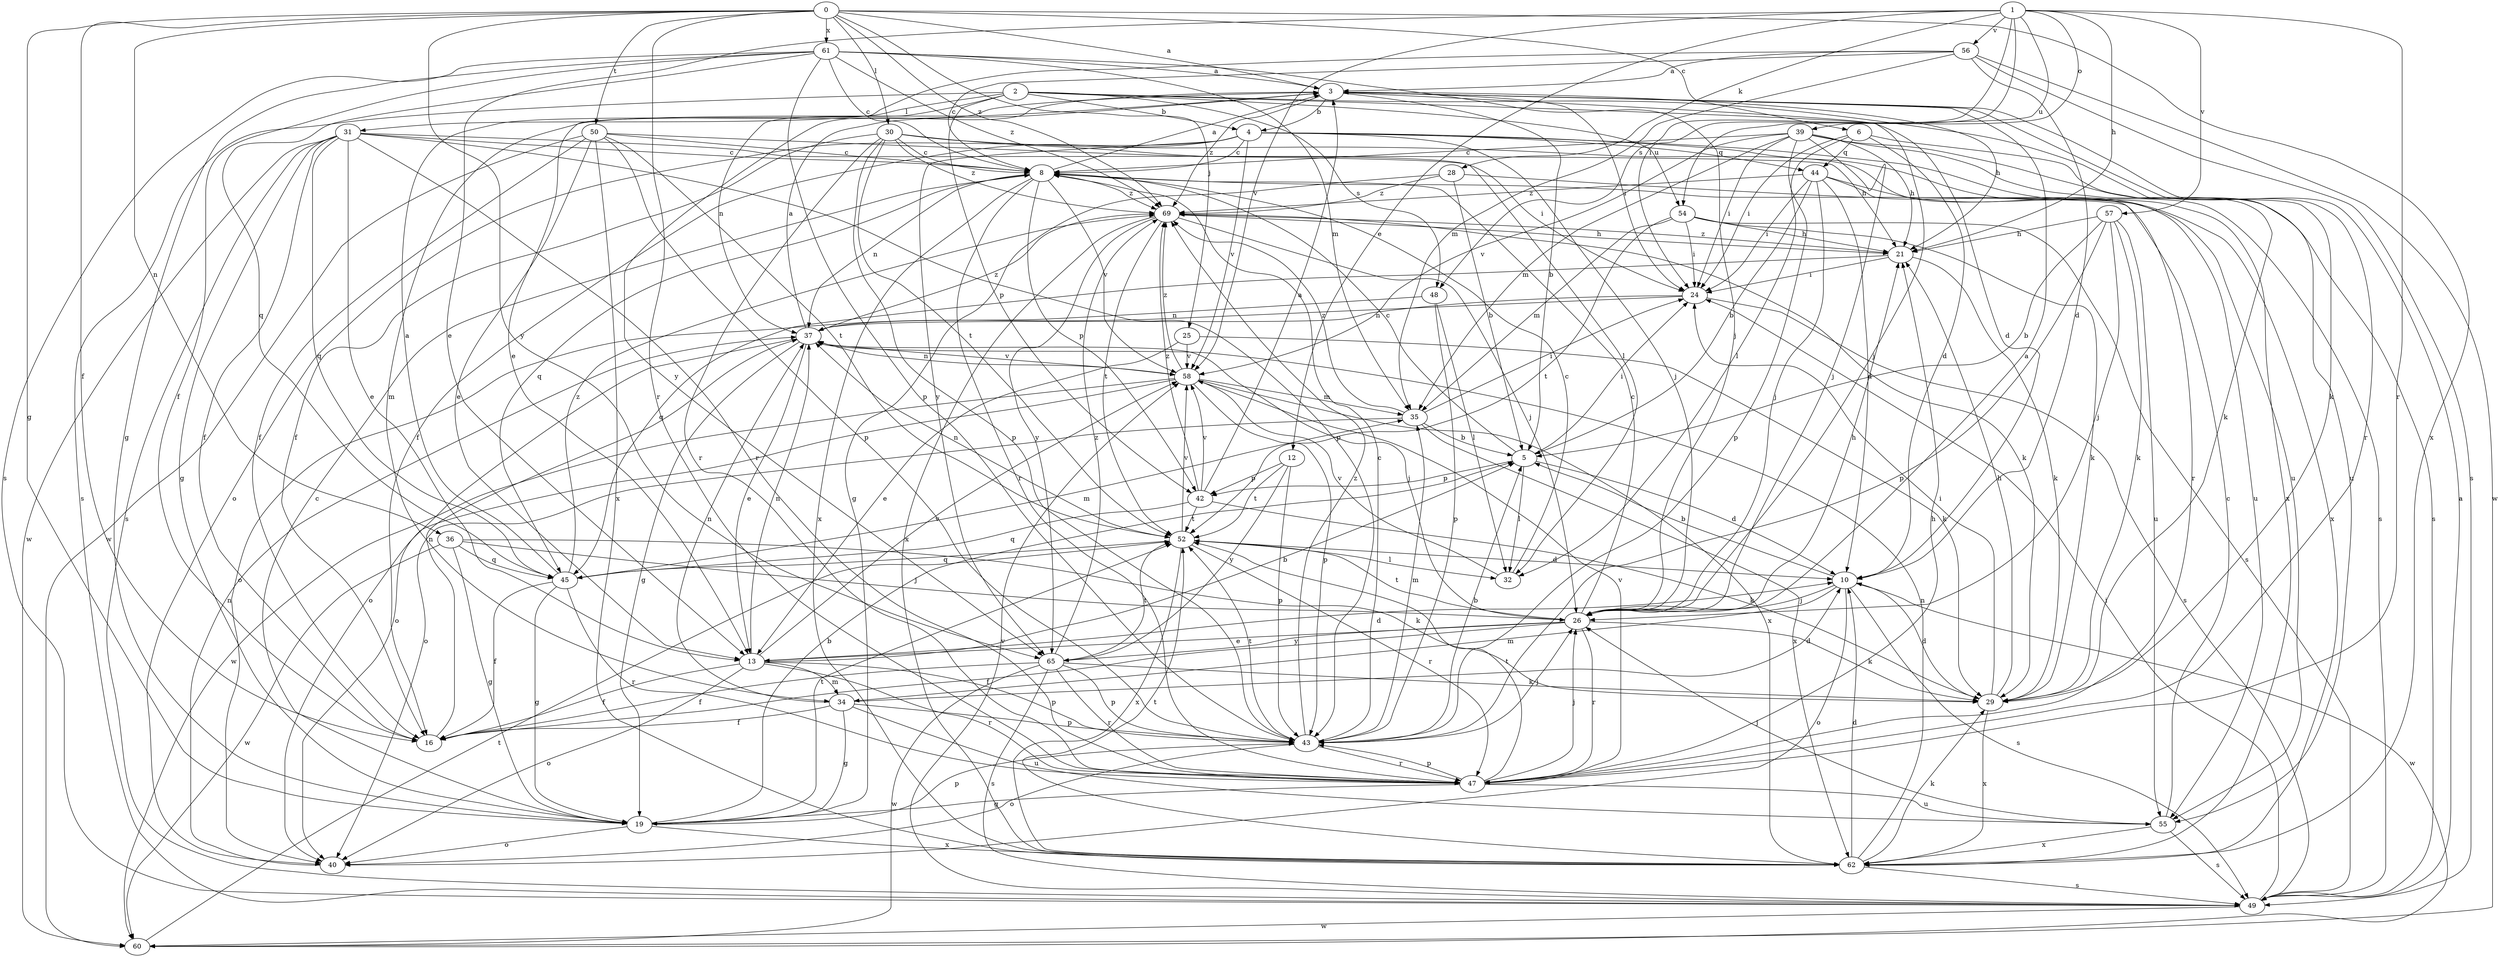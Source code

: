 strict digraph  {
0;
1;
2;
3;
4;
5;
6;
8;
10;
12;
13;
16;
19;
21;
24;
25;
26;
28;
29;
30;
31;
32;
34;
35;
36;
37;
39;
40;
42;
43;
44;
45;
47;
48;
49;
50;
52;
54;
55;
56;
57;
58;
60;
61;
62;
65;
69;
0 -> 3  [label=a];
0 -> 6  [label=c];
0 -> 16  [label=f];
0 -> 19  [label=g];
0 -> 25  [label=j];
0 -> 30  [label=l];
0 -> 36  [label=n];
0 -> 47  [label=r];
0 -> 50  [label=t];
0 -> 61  [label=x];
0 -> 62  [label=x];
0 -> 65  [label=y];
0 -> 69  [label=z];
1 -> 12  [label=e];
1 -> 13  [label=e];
1 -> 21  [label=h];
1 -> 24  [label=i];
1 -> 28  [label=k];
1 -> 39  [label=o];
1 -> 47  [label=r];
1 -> 48  [label=s];
1 -> 54  [label=u];
1 -> 56  [label=v];
1 -> 57  [label=v];
1 -> 58  [label=v];
2 -> 4  [label=b];
2 -> 10  [label=d];
2 -> 29  [label=k];
2 -> 31  [label=l];
2 -> 37  [label=n];
2 -> 42  [label=p];
2 -> 48  [label=s];
2 -> 49  [label=s];
2 -> 54  [label=u];
3 -> 4  [label=b];
3 -> 5  [label=b];
3 -> 21  [label=h];
3 -> 24  [label=i];
3 -> 26  [label=j];
3 -> 34  [label=m];
3 -> 47  [label=r];
3 -> 65  [label=y];
3 -> 69  [label=z];
4 -> 8  [label=c];
4 -> 16  [label=f];
4 -> 26  [label=j];
4 -> 40  [label=o];
4 -> 44  [label=q];
4 -> 49  [label=s];
4 -> 58  [label=v];
4 -> 62  [label=x];
4 -> 65  [label=y];
5 -> 8  [label=c];
5 -> 10  [label=d];
5 -> 24  [label=i];
5 -> 32  [label=l];
5 -> 42  [label=p];
6 -> 10  [label=d];
6 -> 24  [label=i];
6 -> 32  [label=l];
6 -> 44  [label=q];
6 -> 55  [label=u];
8 -> 3  [label=a];
8 -> 37  [label=n];
8 -> 42  [label=p];
8 -> 45  [label=q];
8 -> 47  [label=r];
8 -> 58  [label=v];
8 -> 62  [label=x];
8 -> 69  [label=z];
10 -> 5  [label=b];
10 -> 26  [label=j];
10 -> 34  [label=m];
10 -> 40  [label=o];
10 -> 49  [label=s];
10 -> 60  [label=w];
12 -> 42  [label=p];
12 -> 43  [label=p];
12 -> 52  [label=t];
12 -> 65  [label=y];
13 -> 5  [label=b];
13 -> 10  [label=d];
13 -> 16  [label=f];
13 -> 34  [label=m];
13 -> 37  [label=n];
13 -> 40  [label=o];
13 -> 43  [label=p];
13 -> 47  [label=r];
13 -> 58  [label=v];
16 -> 37  [label=n];
19 -> 5  [label=b];
19 -> 8  [label=c];
19 -> 40  [label=o];
19 -> 43  [label=p];
19 -> 52  [label=t];
19 -> 62  [label=x];
21 -> 24  [label=i];
21 -> 29  [label=k];
21 -> 45  [label=q];
21 -> 69  [label=z];
24 -> 37  [label=n];
24 -> 40  [label=o];
24 -> 49  [label=s];
25 -> 13  [label=e];
25 -> 29  [label=k];
25 -> 58  [label=v];
26 -> 3  [label=a];
26 -> 8  [label=c];
26 -> 13  [label=e];
26 -> 16  [label=f];
26 -> 21  [label=h];
26 -> 29  [label=k];
26 -> 47  [label=r];
26 -> 52  [label=t];
26 -> 65  [label=y];
28 -> 5  [label=b];
28 -> 19  [label=g];
28 -> 55  [label=u];
28 -> 69  [label=z];
29 -> 10  [label=d];
29 -> 21  [label=h];
29 -> 24  [label=i];
29 -> 62  [label=x];
30 -> 8  [label=c];
30 -> 16  [label=f];
30 -> 32  [label=l];
30 -> 43  [label=p];
30 -> 47  [label=r];
30 -> 52  [label=t];
30 -> 55  [label=u];
30 -> 69  [label=z];
31 -> 8  [label=c];
31 -> 13  [label=e];
31 -> 16  [label=f];
31 -> 19  [label=g];
31 -> 21  [label=h];
31 -> 43  [label=p];
31 -> 45  [label=q];
31 -> 47  [label=r];
31 -> 49  [label=s];
31 -> 60  [label=w];
32 -> 8  [label=c];
32 -> 58  [label=v];
34 -> 10  [label=d];
34 -> 16  [label=f];
34 -> 19  [label=g];
34 -> 37  [label=n];
34 -> 43  [label=p];
34 -> 55  [label=u];
35 -> 5  [label=b];
35 -> 24  [label=i];
35 -> 40  [label=o];
35 -> 62  [label=x];
35 -> 69  [label=z];
36 -> 19  [label=g];
36 -> 26  [label=j];
36 -> 29  [label=k];
36 -> 45  [label=q];
36 -> 60  [label=w];
37 -> 3  [label=a];
37 -> 13  [label=e];
37 -> 19  [label=g];
37 -> 26  [label=j];
37 -> 40  [label=o];
37 -> 58  [label=v];
37 -> 69  [label=z];
39 -> 8  [label=c];
39 -> 21  [label=h];
39 -> 24  [label=i];
39 -> 26  [label=j];
39 -> 29  [label=k];
39 -> 35  [label=m];
39 -> 43  [label=p];
39 -> 49  [label=s];
39 -> 58  [label=v];
40 -> 37  [label=n];
42 -> 3  [label=a];
42 -> 29  [label=k];
42 -> 45  [label=q];
42 -> 52  [label=t];
42 -> 58  [label=v];
42 -> 69  [label=z];
43 -> 5  [label=b];
43 -> 8  [label=c];
43 -> 26  [label=j];
43 -> 35  [label=m];
43 -> 40  [label=o];
43 -> 47  [label=r];
43 -> 52  [label=t];
43 -> 69  [label=z];
44 -> 5  [label=b];
44 -> 10  [label=d];
44 -> 24  [label=i];
44 -> 26  [label=j];
44 -> 47  [label=r];
44 -> 62  [label=x];
44 -> 69  [label=z];
45 -> 3  [label=a];
45 -> 16  [label=f];
45 -> 19  [label=g];
45 -> 35  [label=m];
45 -> 47  [label=r];
45 -> 69  [label=z];
47 -> 19  [label=g];
47 -> 21  [label=h];
47 -> 26  [label=j];
47 -> 43  [label=p];
47 -> 52  [label=t];
47 -> 55  [label=u];
47 -> 58  [label=v];
48 -> 32  [label=l];
48 -> 37  [label=n];
48 -> 43  [label=p];
49 -> 3  [label=a];
49 -> 24  [label=i];
49 -> 58  [label=v];
49 -> 60  [label=w];
50 -> 8  [label=c];
50 -> 13  [label=e];
50 -> 16  [label=f];
50 -> 24  [label=i];
50 -> 43  [label=p];
50 -> 52  [label=t];
50 -> 60  [label=w];
50 -> 62  [label=x];
52 -> 10  [label=d];
52 -> 32  [label=l];
52 -> 37  [label=n];
52 -> 45  [label=q];
52 -> 47  [label=r];
52 -> 58  [label=v];
52 -> 62  [label=x];
54 -> 21  [label=h];
54 -> 24  [label=i];
54 -> 29  [label=k];
54 -> 35  [label=m];
54 -> 49  [label=s];
54 -> 52  [label=t];
55 -> 8  [label=c];
55 -> 26  [label=j];
55 -> 49  [label=s];
55 -> 62  [label=x];
56 -> 3  [label=a];
56 -> 8  [label=c];
56 -> 10  [label=d];
56 -> 13  [label=e];
56 -> 35  [label=m];
56 -> 49  [label=s];
56 -> 60  [label=w];
57 -> 5  [label=b];
57 -> 21  [label=h];
57 -> 26  [label=j];
57 -> 29  [label=k];
57 -> 43  [label=p];
57 -> 55  [label=u];
58 -> 35  [label=m];
58 -> 37  [label=n];
58 -> 40  [label=o];
58 -> 43  [label=p];
58 -> 60  [label=w];
58 -> 62  [label=x];
58 -> 69  [label=z];
60 -> 52  [label=t];
61 -> 3  [label=a];
61 -> 8  [label=c];
61 -> 16  [label=f];
61 -> 19  [label=g];
61 -> 26  [label=j];
61 -> 35  [label=m];
61 -> 43  [label=p];
61 -> 45  [label=q];
61 -> 49  [label=s];
61 -> 69  [label=z];
62 -> 10  [label=d];
62 -> 29  [label=k];
62 -> 37  [label=n];
62 -> 49  [label=s];
62 -> 52  [label=t];
65 -> 16  [label=f];
65 -> 29  [label=k];
65 -> 43  [label=p];
65 -> 47  [label=r];
65 -> 49  [label=s];
65 -> 52  [label=t];
65 -> 60  [label=w];
65 -> 69  [label=z];
69 -> 21  [label=h];
69 -> 26  [label=j];
69 -> 29  [label=k];
69 -> 52  [label=t];
69 -> 62  [label=x];
69 -> 65  [label=y];
}
